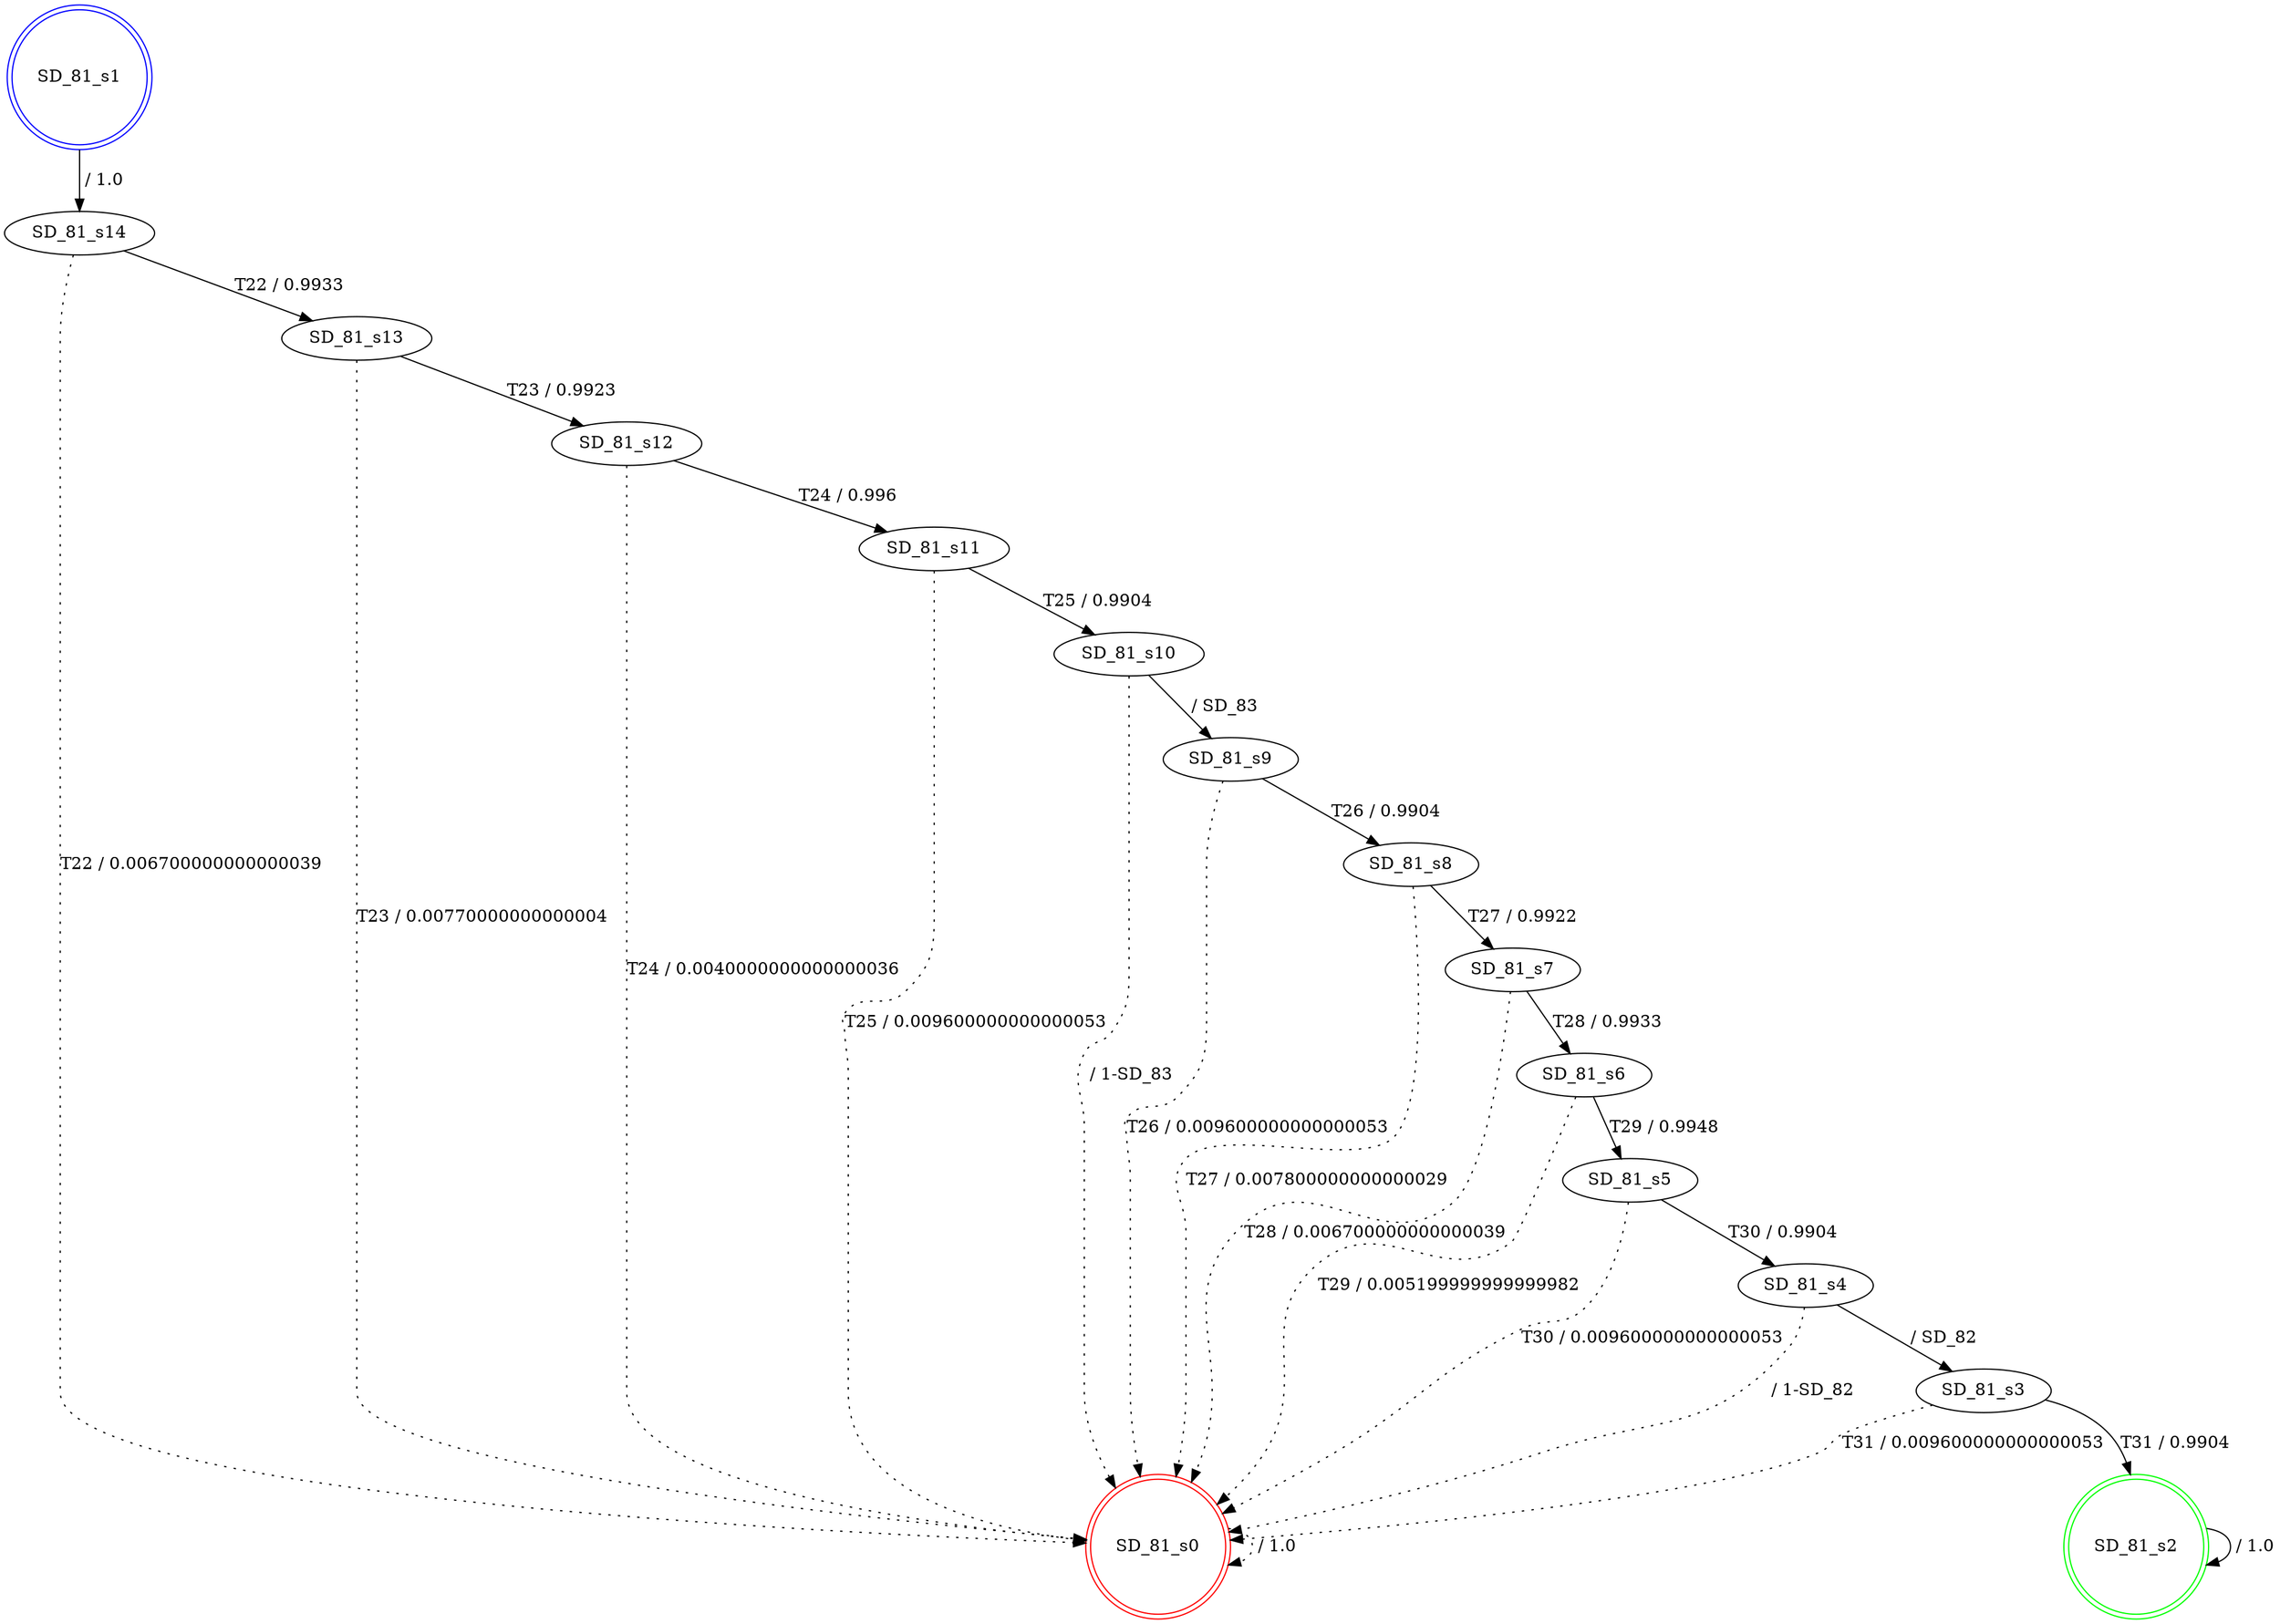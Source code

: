 digraph graphname {
SD_81_s0 [label="SD_81_s0",color=red,shape=doublecircle ];
SD_81_s1 [label="SD_81_s1",color=blue,shape=doublecircle ];
SD_81_s2 [label="SD_81_s2",color=green,shape=doublecircle ];
SD_81_s3 [label="SD_81_s3" ];
SD_81_s4 [label="SD_81_s4" ];
SD_81_s5 [label="SD_81_s5" ];
SD_81_s6 [label="SD_81_s6" ];
SD_81_s7 [label="SD_81_s7" ];
SD_81_s8 [label="SD_81_s8" ];
SD_81_s9 [label="SD_81_s9" ];
SD_81_s10 [label="SD_81_s10" ];
SD_81_s11 [label="SD_81_s11" ];
SD_81_s12 [label="SD_81_s12" ];
SD_81_s13 [label="SD_81_s13" ];
SD_81_s14 [label="SD_81_s14" ];
SD_81_s0 -> SD_81_s0 [label=" / 1.0", style=dotted];
SD_81_s1 -> SD_81_s14 [label=" / 1.0"];
SD_81_s2 -> SD_81_s2 [label=" / 1.0"];
SD_81_s3 -> SD_81_s2 [label="T31 / 0.9904"];
SD_81_s3 -> SD_81_s0 [label="T31 / 0.009600000000000053", style=dotted];
SD_81_s4 -> SD_81_s3 [label=" / SD_82"];
SD_81_s4 -> SD_81_s0 [label=" / 1-SD_82", style=dotted];
SD_81_s5 -> SD_81_s4 [label="T30 / 0.9904"];
SD_81_s5 -> SD_81_s0 [label="T30 / 0.009600000000000053", style=dotted];
SD_81_s6 -> SD_81_s5 [label="T29 / 0.9948"];
SD_81_s6 -> SD_81_s0 [label="T29 / 0.005199999999999982", style=dotted];
SD_81_s7 -> SD_81_s6 [label="T28 / 0.9933"];
SD_81_s7 -> SD_81_s0 [label="T28 / 0.006700000000000039", style=dotted];
SD_81_s8 -> SD_81_s7 [label="T27 / 0.9922"];
SD_81_s8 -> SD_81_s0 [label="T27 / 0.007800000000000029", style=dotted];
SD_81_s9 -> SD_81_s8 [label="T26 / 0.9904"];
SD_81_s9 -> SD_81_s0 [label="T26 / 0.009600000000000053", style=dotted];
SD_81_s10 -> SD_81_s9 [label=" / SD_83"];
SD_81_s10 -> SD_81_s0 [label=" / 1-SD_83", style=dotted];
SD_81_s11 -> SD_81_s10 [label="T25 / 0.9904"];
SD_81_s11 -> SD_81_s0 [label="T25 / 0.009600000000000053", style=dotted];
SD_81_s12 -> SD_81_s11 [label="T24 / 0.996"];
SD_81_s12 -> SD_81_s0 [label="T24 / 0.0040000000000000036", style=dotted];
SD_81_s13 -> SD_81_s12 [label="T23 / 0.9923"];
SD_81_s13 -> SD_81_s0 [label="T23 / 0.00770000000000004", style=dotted];
SD_81_s14 -> SD_81_s13 [label="T22 / 0.9933"];
SD_81_s14 -> SD_81_s0 [label="T22 / 0.006700000000000039", style=dotted];
}